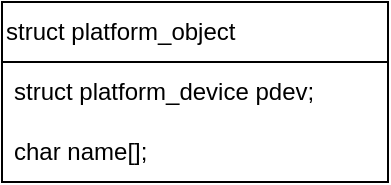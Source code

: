 <mxfile version="22.0.8" type="github">
  <diagram name="第 1 页" id="g33CBlJ5SNApXaNpEMKn">
    <mxGraphModel dx="1040" dy="556" grid="0" gridSize="10" guides="1" tooltips="1" connect="1" arrows="1" fold="1" page="0" pageScale="1" pageWidth="827" pageHeight="1169" math="0" shadow="0">
      <root>
        <mxCell id="0" />
        <mxCell id="1" parent="0" />
        <mxCell id="AA_tKpw4J6MFZE_gjbel-1" value="struct platform_object" style="swimlane;fontStyle=0;childLayout=stackLayout;horizontal=1;startSize=30;horizontalStack=0;resizeParent=1;resizeParentMax=0;resizeLast=0;collapsible=1;marginBottom=0;whiteSpace=wrap;html=1;align=left;" vertex="1" parent="1">
          <mxGeometry x="35" y="189" width="193" height="90" as="geometry" />
        </mxCell>
        <mxCell id="AA_tKpw4J6MFZE_gjbel-2" value="struct platform_device pdev;" style="text;strokeColor=none;fillColor=none;align=left;verticalAlign=middle;spacingLeft=4;spacingRight=4;overflow=hidden;points=[[0,0.5],[1,0.5]];portConstraint=eastwest;rotatable=0;whiteSpace=wrap;html=1;" vertex="1" parent="AA_tKpw4J6MFZE_gjbel-1">
          <mxGeometry y="30" width="193" height="30" as="geometry" />
        </mxCell>
        <mxCell id="AA_tKpw4J6MFZE_gjbel-3" value="char name[];" style="text;strokeColor=none;fillColor=none;align=left;verticalAlign=middle;spacingLeft=4;spacingRight=4;overflow=hidden;points=[[0,0.5],[1,0.5]];portConstraint=eastwest;rotatable=0;whiteSpace=wrap;html=1;" vertex="1" parent="AA_tKpw4J6MFZE_gjbel-1">
          <mxGeometry y="60" width="193" height="30" as="geometry" />
        </mxCell>
      </root>
    </mxGraphModel>
  </diagram>
</mxfile>

